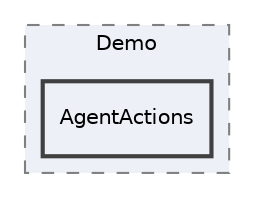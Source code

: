 digraph "Runtime/Demo/AgentActions"
{
 // LATEX_PDF_SIZE
  edge [fontname="Helvetica",fontsize="10",labelfontname="Helvetica",labelfontsize="10"];
  node [fontname="Helvetica",fontsize="10",shape=record];
  compound=true
  subgraph clusterdir_57c60fd2eeff555e939a428efd2c251b {
    graph [ bgcolor="#edf0f7", pencolor="grey50", style="filled,dashed,", label="Demo", fontname="Helvetica", fontsize="10", URL="dir_57c60fd2eeff555e939a428efd2c251b.html"]
  dir_402578ac4fa721b8ba31de50a6e78db6 [shape=box, label="AgentActions", style="filled,bold,", fillcolor="#edf0f7", color="grey25", URL="dir_402578ac4fa721b8ba31de50a6e78db6.html"];
  }
}
